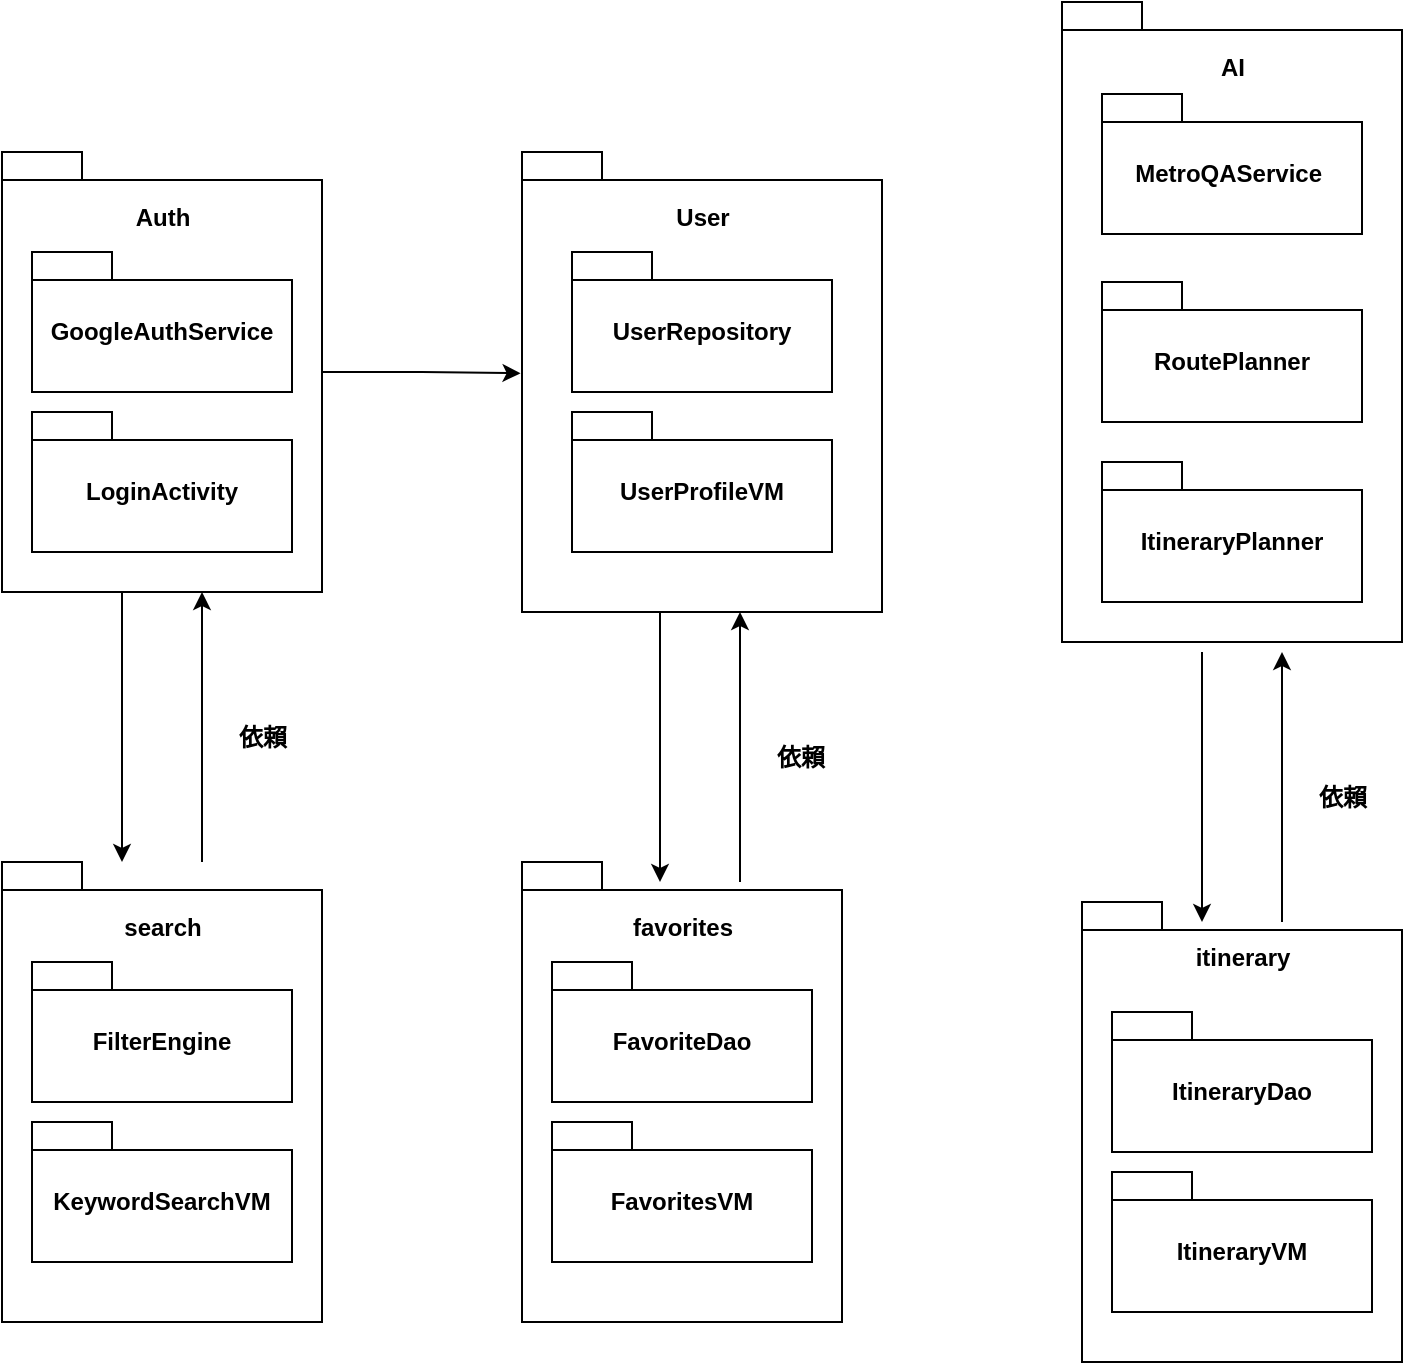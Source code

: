 <mxfile version="27.0.6">
  <diagram name="第 1 页" id="lQYfnCY94qpDnXvU4vli">
    <mxGraphModel dx="508" dy="934" grid="1" gridSize="10" guides="1" tooltips="1" connect="1" arrows="1" fold="1" page="1" pageScale="1" pageWidth="827" pageHeight="1169" math="0" shadow="0">
      <root>
        <mxCell id="0" />
        <mxCell id="1" parent="0" />
        <mxCell id="4lETdPTAdkZz2vYjW1MX-27" style="edgeStyle=orthogonalEdgeStyle;rounded=0;orthogonalLoop=1;jettySize=auto;html=1;" edge="1" parent="1" source="4lETdPTAdkZz2vYjW1MX-1" target="4lETdPTAdkZz2vYjW1MX-9">
          <mxGeometry relative="1" as="geometry">
            <Array as="points">
              <mxPoint x="90" y="520" />
              <mxPoint x="90" y="520" />
            </Array>
          </mxGeometry>
        </mxCell>
        <mxCell id="4lETdPTAdkZz2vYjW1MX-1" value="" style="shape=folder;fontStyle=1;spacingTop=10;tabWidth=40;tabHeight=14;tabPosition=left;html=1;whiteSpace=wrap;" vertex="1" parent="1">
          <mxGeometry x="30" y="230" width="160" height="220" as="geometry" />
        </mxCell>
        <mxCell id="4lETdPTAdkZz2vYjW1MX-2" value="Auth" style="text;align=center;fontStyle=1;verticalAlign=middle;spacingLeft=3;spacingRight=3;strokeColor=none;rotatable=0;points=[[0,0.5],[1,0.5]];portConstraint=eastwest;html=1;" vertex="1" parent="1">
          <mxGeometry x="70" y="250" width="80" height="26" as="geometry" />
        </mxCell>
        <mxCell id="4lETdPTAdkZz2vYjW1MX-4" value="" style="shape=folder;fontStyle=1;spacingTop=10;tabWidth=40;tabHeight=14;tabPosition=left;html=1;whiteSpace=wrap;" vertex="1" parent="1">
          <mxGeometry x="290" y="230" width="180" height="230" as="geometry" />
        </mxCell>
        <mxCell id="4lETdPTAdkZz2vYjW1MX-3" value="User" style="text;align=center;fontStyle=1;verticalAlign=middle;spacingLeft=3;spacingRight=3;strokeColor=none;rotatable=0;points=[[0,0.5],[1,0.5]];portConstraint=eastwest;html=1;" vertex="1" parent="1">
          <mxGeometry x="340" y="250" width="80" height="26" as="geometry" />
        </mxCell>
        <mxCell id="4lETdPTAdkZz2vYjW1MX-5" value="GoogleAuthService" style="shape=folder;fontStyle=1;spacingTop=10;tabWidth=40;tabHeight=14;tabPosition=left;html=1;whiteSpace=wrap;" vertex="1" parent="1">
          <mxGeometry x="45" y="280" width="130" height="70" as="geometry" />
        </mxCell>
        <mxCell id="4lETdPTAdkZz2vYjW1MX-6" value="LoginActivity" style="shape=folder;fontStyle=1;spacingTop=10;tabWidth=40;tabHeight=14;tabPosition=left;html=1;whiteSpace=wrap;" vertex="1" parent="1">
          <mxGeometry x="45" y="360" width="130" height="70" as="geometry" />
        </mxCell>
        <mxCell id="4lETdPTAdkZz2vYjW1MX-7" value="UserRepository" style="shape=folder;fontStyle=1;spacingTop=10;tabWidth=40;tabHeight=14;tabPosition=left;html=1;whiteSpace=wrap;" vertex="1" parent="1">
          <mxGeometry x="315" y="280" width="130" height="70" as="geometry" />
        </mxCell>
        <mxCell id="4lETdPTAdkZz2vYjW1MX-8" value="UserProfileVM" style="shape=folder;fontStyle=1;spacingTop=10;tabWidth=40;tabHeight=14;tabPosition=left;html=1;whiteSpace=wrap;" vertex="1" parent="1">
          <mxGeometry x="315" y="360" width="130" height="70" as="geometry" />
        </mxCell>
        <mxCell id="4lETdPTAdkZz2vYjW1MX-9" value="" style="shape=folder;fontStyle=1;spacingTop=10;tabWidth=40;tabHeight=14;tabPosition=left;html=1;whiteSpace=wrap;" vertex="1" parent="1">
          <mxGeometry x="30" y="585" width="160" height="230" as="geometry" />
        </mxCell>
        <mxCell id="4lETdPTAdkZz2vYjW1MX-10" value="search" style="text;align=center;fontStyle=1;verticalAlign=middle;spacingLeft=3;spacingRight=3;strokeColor=none;rotatable=0;points=[[0,0.5],[1,0.5]];portConstraint=eastwest;html=1;" vertex="1" parent="1">
          <mxGeometry x="70" y="605" width="80" height="26" as="geometry" />
        </mxCell>
        <mxCell id="4lETdPTAdkZz2vYjW1MX-11" value="FilterEngine" style="shape=folder;fontStyle=1;spacingTop=10;tabWidth=40;tabHeight=14;tabPosition=left;html=1;whiteSpace=wrap;" vertex="1" parent="1">
          <mxGeometry x="45" y="635" width="130" height="70" as="geometry" />
        </mxCell>
        <mxCell id="4lETdPTAdkZz2vYjW1MX-12" value="KeywordSearchVM" style="shape=folder;fontStyle=1;spacingTop=10;tabWidth=40;tabHeight=14;tabPosition=left;html=1;whiteSpace=wrap;" vertex="1" parent="1">
          <mxGeometry x="45" y="715" width="130" height="70" as="geometry" />
        </mxCell>
        <mxCell id="4lETdPTAdkZz2vYjW1MX-13" value="" style="shape=folder;fontStyle=1;spacingTop=10;tabWidth=40;tabHeight=14;tabPosition=left;html=1;whiteSpace=wrap;" vertex="1" parent="1">
          <mxGeometry x="290" y="585" width="160" height="230" as="geometry" />
        </mxCell>
        <mxCell id="4lETdPTAdkZz2vYjW1MX-14" value="favorites" style="text;align=center;fontStyle=1;verticalAlign=middle;spacingLeft=3;spacingRight=3;strokeColor=none;rotatable=0;points=[[0,0.5],[1,0.5]];portConstraint=eastwest;html=1;" vertex="1" parent="1">
          <mxGeometry x="330" y="605" width="80" height="26" as="geometry" />
        </mxCell>
        <mxCell id="4lETdPTAdkZz2vYjW1MX-15" value="FavoriteDao" style="shape=folder;fontStyle=1;spacingTop=10;tabWidth=40;tabHeight=14;tabPosition=left;html=1;whiteSpace=wrap;" vertex="1" parent="1">
          <mxGeometry x="305" y="635" width="130" height="70" as="geometry" />
        </mxCell>
        <mxCell id="4lETdPTAdkZz2vYjW1MX-16" value="FavoritesVM" style="shape=folder;fontStyle=1;spacingTop=10;tabWidth=40;tabHeight=14;tabPosition=left;html=1;whiteSpace=wrap;" vertex="1" parent="1">
          <mxGeometry x="305" y="715" width="130" height="70" as="geometry" />
        </mxCell>
        <mxCell id="4lETdPTAdkZz2vYjW1MX-17" value="" style="shape=folder;fontStyle=1;spacingTop=10;tabWidth=40;tabHeight=14;tabPosition=left;html=1;whiteSpace=wrap;" vertex="1" parent="1">
          <mxGeometry x="560" y="155" width="170" height="320" as="geometry" />
        </mxCell>
        <mxCell id="4lETdPTAdkZz2vYjW1MX-18" value="" style="shape=folder;fontStyle=1;spacingTop=10;tabWidth=40;tabHeight=14;tabPosition=left;html=1;whiteSpace=wrap;" vertex="1" parent="1">
          <mxGeometry x="570" y="605" width="160" height="230" as="geometry" />
        </mxCell>
        <mxCell id="4lETdPTAdkZz2vYjW1MX-19" value="MetroQAService&amp;nbsp;" style="shape=folder;fontStyle=1;spacingTop=10;tabWidth=40;tabHeight=14;tabPosition=left;html=1;whiteSpace=wrap;" vertex="1" parent="1">
          <mxGeometry x="580" y="201" width="130" height="70" as="geometry" />
        </mxCell>
        <mxCell id="4lETdPTAdkZz2vYjW1MX-20" value="RoutePlanner" style="shape=folder;fontStyle=1;spacingTop=10;tabWidth=40;tabHeight=14;tabPosition=left;html=1;whiteSpace=wrap;" vertex="1" parent="1">
          <mxGeometry x="580" y="295" width="130" height="70" as="geometry" />
        </mxCell>
        <mxCell id="4lETdPTAdkZz2vYjW1MX-21" value="ItineraryPlanner" style="shape=folder;fontStyle=1;spacingTop=10;tabWidth=40;tabHeight=14;tabPosition=left;html=1;whiteSpace=wrap;" vertex="1" parent="1">
          <mxGeometry x="580" y="385" width="130" height="70" as="geometry" />
        </mxCell>
        <mxCell id="4lETdPTAdkZz2vYjW1MX-22" value="AI" style="text;align=center;fontStyle=1;verticalAlign=middle;spacingLeft=3;spacingRight=3;strokeColor=none;rotatable=0;points=[[0,0.5],[1,0.5]];portConstraint=eastwest;html=1;" vertex="1" parent="1">
          <mxGeometry x="605" y="175" width="80" height="26" as="geometry" />
        </mxCell>
        <mxCell id="4lETdPTAdkZz2vYjW1MX-23" value="itinerary" style="text;align=center;fontStyle=1;verticalAlign=middle;spacingLeft=3;spacingRight=3;strokeColor=none;rotatable=0;points=[[0,0.5],[1,0.5]];portConstraint=eastwest;html=1;" vertex="1" parent="1">
          <mxGeometry x="610" y="620" width="80" height="26" as="geometry" />
        </mxCell>
        <mxCell id="4lETdPTAdkZz2vYjW1MX-24" value="ItineraryDao" style="shape=folder;fontStyle=1;spacingTop=10;tabWidth=40;tabHeight=14;tabPosition=left;html=1;whiteSpace=wrap;" vertex="1" parent="1">
          <mxGeometry x="585" y="660" width="130" height="70" as="geometry" />
        </mxCell>
        <mxCell id="4lETdPTAdkZz2vYjW1MX-25" value="ItineraryVM" style="shape=folder;fontStyle=1;spacingTop=10;tabWidth=40;tabHeight=14;tabPosition=left;html=1;whiteSpace=wrap;" vertex="1" parent="1">
          <mxGeometry x="585" y="740" width="130" height="70" as="geometry" />
        </mxCell>
        <mxCell id="4lETdPTAdkZz2vYjW1MX-26" style="edgeStyle=orthogonalEdgeStyle;rounded=0;orthogonalLoop=1;jettySize=auto;html=1;entryX=0.5;entryY=1;entryDx=0;entryDy=0;entryPerimeter=0;" edge="1" parent="1">
          <mxGeometry relative="1" as="geometry">
            <mxPoint x="130" y="585" as="sourcePoint" />
            <mxPoint x="130" y="450" as="targetPoint" />
          </mxGeometry>
        </mxCell>
        <mxCell id="4lETdPTAdkZz2vYjW1MX-28" value="依賴" style="text;align=center;fontStyle=1;verticalAlign=middle;spacingLeft=3;spacingRight=3;strokeColor=none;rotatable=0;points=[[0,0.5],[1,0.5]];portConstraint=eastwest;html=1;" vertex="1" parent="1">
          <mxGeometry x="120" y="510" width="80" height="26" as="geometry" />
        </mxCell>
        <mxCell id="4lETdPTAdkZz2vYjW1MX-29" style="edgeStyle=orthogonalEdgeStyle;rounded=0;orthogonalLoop=1;jettySize=auto;html=1;" edge="1" parent="1">
          <mxGeometry relative="1" as="geometry">
            <mxPoint x="359" y="460" as="sourcePoint" />
            <mxPoint x="359" y="595" as="targetPoint" />
            <Array as="points">
              <mxPoint x="359" y="530" />
              <mxPoint x="359" y="530" />
            </Array>
          </mxGeometry>
        </mxCell>
        <mxCell id="4lETdPTAdkZz2vYjW1MX-30" style="edgeStyle=orthogonalEdgeStyle;rounded=0;orthogonalLoop=1;jettySize=auto;html=1;entryX=0.5;entryY=1;entryDx=0;entryDy=0;entryPerimeter=0;" edge="1" parent="1">
          <mxGeometry relative="1" as="geometry">
            <mxPoint x="399" y="595" as="sourcePoint" />
            <mxPoint x="399" y="460" as="targetPoint" />
            <Array as="points">
              <mxPoint x="399" y="530" />
              <mxPoint x="399" y="530" />
            </Array>
          </mxGeometry>
        </mxCell>
        <mxCell id="4lETdPTAdkZz2vYjW1MX-31" value="依賴" style="text;align=center;fontStyle=1;verticalAlign=middle;spacingLeft=3;spacingRight=3;strokeColor=none;rotatable=0;points=[[0,0.5],[1,0.5]];portConstraint=eastwest;html=1;" vertex="1" parent="1">
          <mxGeometry x="389" y="520" width="80" height="26" as="geometry" />
        </mxCell>
        <mxCell id="4lETdPTAdkZz2vYjW1MX-32" style="edgeStyle=orthogonalEdgeStyle;rounded=0;orthogonalLoop=1;jettySize=auto;html=1;" edge="1" parent="1">
          <mxGeometry relative="1" as="geometry">
            <mxPoint x="630" y="480" as="sourcePoint" />
            <mxPoint x="630" y="615" as="targetPoint" />
            <Array as="points">
              <mxPoint x="630" y="550" />
              <mxPoint x="630" y="550" />
            </Array>
          </mxGeometry>
        </mxCell>
        <mxCell id="4lETdPTAdkZz2vYjW1MX-33" style="edgeStyle=orthogonalEdgeStyle;rounded=0;orthogonalLoop=1;jettySize=auto;html=1;entryX=0.5;entryY=1;entryDx=0;entryDy=0;entryPerimeter=0;" edge="1" parent="1">
          <mxGeometry relative="1" as="geometry">
            <mxPoint x="670" y="615" as="sourcePoint" />
            <mxPoint x="670" y="480" as="targetPoint" />
          </mxGeometry>
        </mxCell>
        <mxCell id="4lETdPTAdkZz2vYjW1MX-34" value="依賴" style="text;align=center;fontStyle=1;verticalAlign=middle;spacingLeft=3;spacingRight=3;strokeColor=none;rotatable=0;points=[[0,0.5],[1,0.5]];portConstraint=eastwest;html=1;" vertex="1" parent="1">
          <mxGeometry x="660" y="540" width="80" height="26" as="geometry" />
        </mxCell>
        <mxCell id="4lETdPTAdkZz2vYjW1MX-36" style="edgeStyle=orthogonalEdgeStyle;rounded=0;orthogonalLoop=1;jettySize=auto;html=1;entryX=-0.004;entryY=0.481;entryDx=0;entryDy=0;entryPerimeter=0;" edge="1" parent="1" source="4lETdPTAdkZz2vYjW1MX-1" target="4lETdPTAdkZz2vYjW1MX-4">
          <mxGeometry relative="1" as="geometry" />
        </mxCell>
      </root>
    </mxGraphModel>
  </diagram>
</mxfile>
